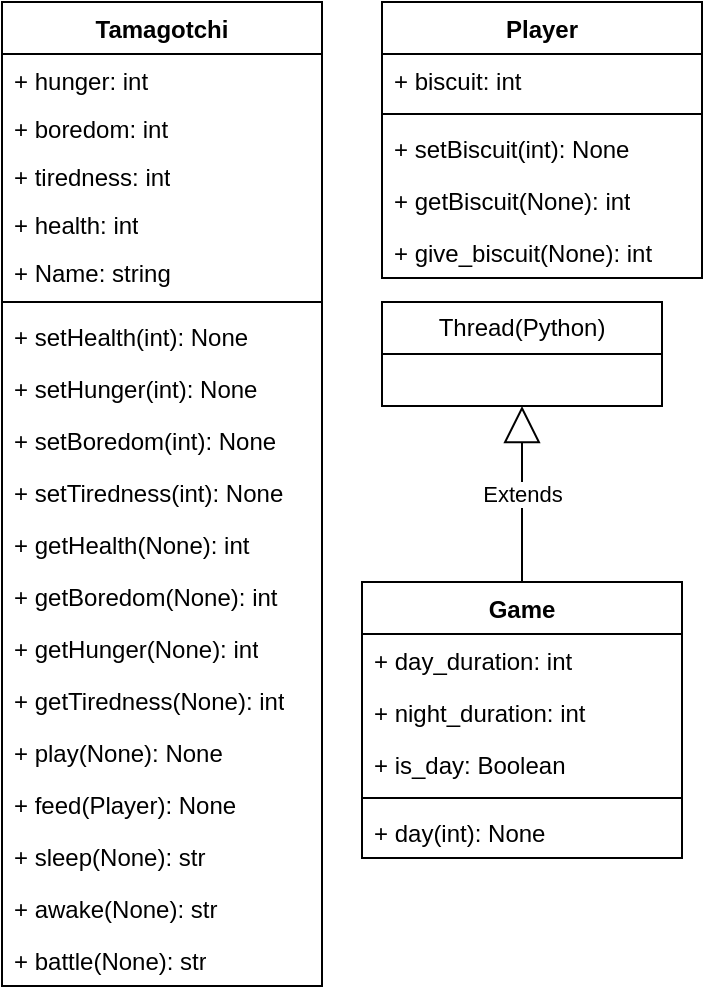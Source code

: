 <mxfile version="24.0.4" type="device">
  <diagram name="Page-1" id="WCSzIXKTx7gPJ3h6ug22">
    <mxGraphModel dx="797" dy="429" grid="1" gridSize="10" guides="1" tooltips="1" connect="1" arrows="1" fold="1" page="1" pageScale="1" pageWidth="827" pageHeight="1169" math="0" shadow="0">
      <root>
        <mxCell id="0" />
        <mxCell id="1" parent="0" />
        <mxCell id="0InRnnz6f395V4rvpxKN-1" value="Tamagotchi" style="swimlane;fontStyle=1;align=center;verticalAlign=top;childLayout=stackLayout;horizontal=1;startSize=26;horizontalStack=0;resizeParent=1;resizeParentMax=0;resizeLast=0;collapsible=1;marginBottom=0;whiteSpace=wrap;html=1;" parent="1" vertex="1">
          <mxGeometry x="290" y="70" width="160" height="492" as="geometry">
            <mxRectangle x="290" y="70" width="110" height="30" as="alternateBounds" />
          </mxGeometry>
        </mxCell>
        <mxCell id="0InRnnz6f395V4rvpxKN-2" value="+ hunger: int" style="text;strokeColor=none;fillColor=none;align=left;verticalAlign=top;spacingLeft=4;spacingRight=4;overflow=hidden;rotatable=0;points=[[0,0.5],[1,0.5]];portConstraint=eastwest;whiteSpace=wrap;html=1;" parent="0InRnnz6f395V4rvpxKN-1" vertex="1">
          <mxGeometry y="26" width="160" height="24" as="geometry" />
        </mxCell>
        <mxCell id="0InRnnz6f395V4rvpxKN-6" value="+ boredom: int" style="text;strokeColor=none;fillColor=none;align=left;verticalAlign=top;spacingLeft=4;spacingRight=4;overflow=hidden;rotatable=0;points=[[0,0.5],[1,0.5]];portConstraint=eastwest;whiteSpace=wrap;html=1;" parent="0InRnnz6f395V4rvpxKN-1" vertex="1">
          <mxGeometry y="50" width="160" height="24" as="geometry" />
        </mxCell>
        <mxCell id="0InRnnz6f395V4rvpxKN-8" value="+ tiredness: int" style="text;strokeColor=none;fillColor=none;align=left;verticalAlign=top;spacingLeft=4;spacingRight=4;overflow=hidden;rotatable=0;points=[[0,0.5],[1,0.5]];portConstraint=eastwest;whiteSpace=wrap;html=1;" parent="0InRnnz6f395V4rvpxKN-1" vertex="1">
          <mxGeometry y="74" width="160" height="24" as="geometry" />
        </mxCell>
        <mxCell id="0InRnnz6f395V4rvpxKN-9" value="+ health: int" style="text;strokeColor=none;fillColor=none;align=left;verticalAlign=top;spacingLeft=4;spacingRight=4;overflow=hidden;rotatable=0;points=[[0,0.5],[1,0.5]];portConstraint=eastwest;whiteSpace=wrap;html=1;" parent="0InRnnz6f395V4rvpxKN-1" vertex="1">
          <mxGeometry y="98" width="160" height="24" as="geometry" />
        </mxCell>
        <mxCell id="0InRnnz6f395V4rvpxKN-35" value="+ Name: string" style="text;strokeColor=none;fillColor=none;align=left;verticalAlign=top;spacingLeft=4;spacingRight=4;overflow=hidden;rotatable=0;points=[[0,0.5],[1,0.5]];portConstraint=eastwest;whiteSpace=wrap;html=1;" parent="0InRnnz6f395V4rvpxKN-1" vertex="1">
          <mxGeometry y="122" width="160" height="24" as="geometry" />
        </mxCell>
        <mxCell id="0InRnnz6f395V4rvpxKN-3" value="" style="line;strokeWidth=1;fillColor=none;align=left;verticalAlign=middle;spacingTop=-1;spacingLeft=3;spacingRight=3;rotatable=0;labelPosition=right;points=[];portConstraint=eastwest;strokeColor=inherit;" parent="0InRnnz6f395V4rvpxKN-1" vertex="1">
          <mxGeometry y="146" width="160" height="8" as="geometry" />
        </mxCell>
        <mxCell id="0InRnnz6f395V4rvpxKN-4" value="+ setHealth(int): None" style="text;strokeColor=none;fillColor=none;align=left;verticalAlign=top;spacingLeft=4;spacingRight=4;overflow=hidden;rotatable=0;points=[[0,0.5],[1,0.5]];portConstraint=eastwest;whiteSpace=wrap;html=1;" parent="0InRnnz6f395V4rvpxKN-1" vertex="1">
          <mxGeometry y="154" width="160" height="26" as="geometry" />
        </mxCell>
        <mxCell id="0InRnnz6f395V4rvpxKN-10" value="+ setHunger(int): None" style="text;strokeColor=none;fillColor=none;align=left;verticalAlign=top;spacingLeft=4;spacingRight=4;overflow=hidden;rotatable=0;points=[[0,0.5],[1,0.5]];portConstraint=eastwest;whiteSpace=wrap;html=1;" parent="0InRnnz6f395V4rvpxKN-1" vertex="1">
          <mxGeometry y="180" width="160" height="26" as="geometry" />
        </mxCell>
        <mxCell id="0InRnnz6f395V4rvpxKN-11" value="+ setBoredom(int): None" style="text;strokeColor=none;fillColor=none;align=left;verticalAlign=top;spacingLeft=4;spacingRight=4;overflow=hidden;rotatable=0;points=[[0,0.5],[1,0.5]];portConstraint=eastwest;whiteSpace=wrap;html=1;" parent="0InRnnz6f395V4rvpxKN-1" vertex="1">
          <mxGeometry y="206" width="160" height="26" as="geometry" />
        </mxCell>
        <mxCell id="0InRnnz6f395V4rvpxKN-12" value="+ setTiredness(int): None" style="text;strokeColor=none;fillColor=none;align=left;verticalAlign=top;spacingLeft=4;spacingRight=4;overflow=hidden;rotatable=0;points=[[0,0.5],[1,0.5]];portConstraint=eastwest;whiteSpace=wrap;html=1;" parent="0InRnnz6f395V4rvpxKN-1" vertex="1">
          <mxGeometry y="232" width="160" height="26" as="geometry" />
        </mxCell>
        <mxCell id="0InRnnz6f395V4rvpxKN-14" value="+ getHealth(None): int" style="text;strokeColor=none;fillColor=none;align=left;verticalAlign=top;spacingLeft=4;spacingRight=4;overflow=hidden;rotatable=0;points=[[0,0.5],[1,0.5]];portConstraint=eastwest;whiteSpace=wrap;html=1;" parent="0InRnnz6f395V4rvpxKN-1" vertex="1">
          <mxGeometry y="258" width="160" height="26" as="geometry" />
        </mxCell>
        <mxCell id="0InRnnz6f395V4rvpxKN-16" value="+ getBoredom(None): int" style="text;strokeColor=none;fillColor=none;align=left;verticalAlign=top;spacingLeft=4;spacingRight=4;overflow=hidden;rotatable=0;points=[[0,0.5],[1,0.5]];portConstraint=eastwest;whiteSpace=wrap;html=1;" parent="0InRnnz6f395V4rvpxKN-1" vertex="1">
          <mxGeometry y="284" width="160" height="26" as="geometry" />
        </mxCell>
        <mxCell id="0InRnnz6f395V4rvpxKN-17" value="+ getHunger(None): int" style="text;strokeColor=none;fillColor=none;align=left;verticalAlign=top;spacingLeft=4;spacingRight=4;overflow=hidden;rotatable=0;points=[[0,0.5],[1,0.5]];portConstraint=eastwest;whiteSpace=wrap;html=1;" parent="0InRnnz6f395V4rvpxKN-1" vertex="1">
          <mxGeometry y="310" width="160" height="26" as="geometry" />
        </mxCell>
        <mxCell id="0InRnnz6f395V4rvpxKN-15" value="+ getTiredness(None): int" style="text;strokeColor=none;fillColor=none;align=left;verticalAlign=top;spacingLeft=4;spacingRight=4;overflow=hidden;rotatable=0;points=[[0,0.5],[1,0.5]];portConstraint=eastwest;whiteSpace=wrap;html=1;" parent="0InRnnz6f395V4rvpxKN-1" vertex="1">
          <mxGeometry y="336" width="160" height="26" as="geometry" />
        </mxCell>
        <mxCell id="0InRnnz6f395V4rvpxKN-18" value="+ play(None): None" style="text;strokeColor=none;fillColor=none;align=left;verticalAlign=top;spacingLeft=4;spacingRight=4;overflow=hidden;rotatable=0;points=[[0,0.5],[1,0.5]];portConstraint=eastwest;whiteSpace=wrap;html=1;" parent="0InRnnz6f395V4rvpxKN-1" vertex="1">
          <mxGeometry y="362" width="160" height="26" as="geometry" />
        </mxCell>
        <mxCell id="0InRnnz6f395V4rvpxKN-19" value="+ feed(Player): None" style="text;strokeColor=none;fillColor=none;align=left;verticalAlign=top;spacingLeft=4;spacingRight=4;overflow=hidden;rotatable=0;points=[[0,0.5],[1,0.5]];portConstraint=eastwest;whiteSpace=wrap;html=1;" parent="0InRnnz6f395V4rvpxKN-1" vertex="1">
          <mxGeometry y="388" width="160" height="26" as="geometry" />
        </mxCell>
        <mxCell id="0InRnnz6f395V4rvpxKN-58" value="+ sleep(None): str" style="text;strokeColor=none;fillColor=none;align=left;verticalAlign=top;spacingLeft=4;spacingRight=4;overflow=hidden;rotatable=0;points=[[0,0.5],[1,0.5]];portConstraint=eastwest;whiteSpace=wrap;html=1;" parent="0InRnnz6f395V4rvpxKN-1" vertex="1">
          <mxGeometry y="414" width="160" height="26" as="geometry" />
        </mxCell>
        <mxCell id="FvxkYtht0jkFFfjPAxnS-1" value="+ awake(None): str" style="text;strokeColor=none;fillColor=none;align=left;verticalAlign=top;spacingLeft=4;spacingRight=4;overflow=hidden;rotatable=0;points=[[0,0.5],[1,0.5]];portConstraint=eastwest;whiteSpace=wrap;html=1;" vertex="1" parent="0InRnnz6f395V4rvpxKN-1">
          <mxGeometry y="440" width="160" height="26" as="geometry" />
        </mxCell>
        <mxCell id="FvxkYtht0jkFFfjPAxnS-2" value="+ battle(None): str" style="text;strokeColor=none;fillColor=none;align=left;verticalAlign=top;spacingLeft=4;spacingRight=4;overflow=hidden;rotatable=0;points=[[0,0.5],[1,0.5]];portConstraint=eastwest;whiteSpace=wrap;html=1;" vertex="1" parent="0InRnnz6f395V4rvpxKN-1">
          <mxGeometry y="466" width="160" height="26" as="geometry" />
        </mxCell>
        <mxCell id="0InRnnz6f395V4rvpxKN-26" value="Player" style="swimlane;fontStyle=1;align=center;verticalAlign=top;childLayout=stackLayout;horizontal=1;startSize=26;horizontalStack=0;resizeParent=1;resizeParentMax=0;resizeLast=0;collapsible=1;marginBottom=0;whiteSpace=wrap;html=1;" parent="1" vertex="1">
          <mxGeometry x="480" y="70" width="160" height="138" as="geometry" />
        </mxCell>
        <mxCell id="0InRnnz6f395V4rvpxKN-21" value="+ biscuit: int" style="text;strokeColor=none;fillColor=none;align=left;verticalAlign=top;spacingLeft=4;spacingRight=4;overflow=hidden;rotatable=0;points=[[0,0.5],[1,0.5]];portConstraint=eastwest;whiteSpace=wrap;html=1;" parent="0InRnnz6f395V4rvpxKN-26" vertex="1">
          <mxGeometry y="26" width="160" height="26" as="geometry" />
        </mxCell>
        <mxCell id="0InRnnz6f395V4rvpxKN-28" value="" style="line;strokeWidth=1;fillColor=none;align=left;verticalAlign=middle;spacingTop=-1;spacingLeft=3;spacingRight=3;rotatable=0;labelPosition=right;points=[];portConstraint=eastwest;strokeColor=inherit;" parent="0InRnnz6f395V4rvpxKN-26" vertex="1">
          <mxGeometry y="52" width="160" height="8" as="geometry" />
        </mxCell>
        <mxCell id="0InRnnz6f395V4rvpxKN-24" value="+ setBiscuit(int): None" style="text;strokeColor=none;fillColor=none;align=left;verticalAlign=top;spacingLeft=4;spacingRight=4;overflow=hidden;rotatable=0;points=[[0,0.5],[1,0.5]];portConstraint=eastwest;whiteSpace=wrap;html=1;" parent="0InRnnz6f395V4rvpxKN-26" vertex="1">
          <mxGeometry y="60" width="160" height="26" as="geometry" />
        </mxCell>
        <mxCell id="0InRnnz6f395V4rvpxKN-25" value="+ getBiscuit(None): int" style="text;strokeColor=none;fillColor=none;align=left;verticalAlign=top;spacingLeft=4;spacingRight=4;overflow=hidden;rotatable=0;points=[[0,0.5],[1,0.5]];portConstraint=eastwest;whiteSpace=wrap;html=1;" parent="0InRnnz6f395V4rvpxKN-26" vertex="1">
          <mxGeometry y="86" width="160" height="26" as="geometry" />
        </mxCell>
        <mxCell id="FvxkYtht0jkFFfjPAxnS-3" value="+ give_biscuit(None): int" style="text;strokeColor=none;fillColor=none;align=left;verticalAlign=top;spacingLeft=4;spacingRight=4;overflow=hidden;rotatable=0;points=[[0,0.5],[1,0.5]];portConstraint=eastwest;whiteSpace=wrap;html=1;" vertex="1" parent="0InRnnz6f395V4rvpxKN-26">
          <mxGeometry y="112" width="160" height="26" as="geometry" />
        </mxCell>
        <mxCell id="0InRnnz6f395V4rvpxKN-52" value="Game" style="swimlane;fontStyle=1;align=center;verticalAlign=top;childLayout=stackLayout;horizontal=1;startSize=26;horizontalStack=0;resizeParent=1;resizeParentMax=0;resizeLast=0;collapsible=1;marginBottom=0;whiteSpace=wrap;html=1;" parent="1" vertex="1">
          <mxGeometry x="470" y="360" width="160" height="138" as="geometry" />
        </mxCell>
        <mxCell id="0InRnnz6f395V4rvpxKN-53" value="+ day_duration: int" style="text;strokeColor=none;fillColor=none;align=left;verticalAlign=top;spacingLeft=4;spacingRight=4;overflow=hidden;rotatable=0;points=[[0,0.5],[1,0.5]];portConstraint=eastwest;whiteSpace=wrap;html=1;" parent="0InRnnz6f395V4rvpxKN-52" vertex="1">
          <mxGeometry y="26" width="160" height="26" as="geometry" />
        </mxCell>
        <mxCell id="0InRnnz6f395V4rvpxKN-57" value="+ night_duration: int" style="text;strokeColor=none;fillColor=none;align=left;verticalAlign=top;spacingLeft=4;spacingRight=4;overflow=hidden;rotatable=0;points=[[0,0.5],[1,0.5]];portConstraint=eastwest;whiteSpace=wrap;html=1;" parent="0InRnnz6f395V4rvpxKN-52" vertex="1">
          <mxGeometry y="52" width="160" height="26" as="geometry" />
        </mxCell>
        <mxCell id="0InRnnz6f395V4rvpxKN-59" value="+ is_day: Boolean" style="text;strokeColor=none;fillColor=none;align=left;verticalAlign=top;spacingLeft=4;spacingRight=4;overflow=hidden;rotatable=0;points=[[0,0.5],[1,0.5]];portConstraint=eastwest;whiteSpace=wrap;html=1;" parent="0InRnnz6f395V4rvpxKN-52" vertex="1">
          <mxGeometry y="78" width="160" height="26" as="geometry" />
        </mxCell>
        <mxCell id="0InRnnz6f395V4rvpxKN-54" value="" style="line;strokeWidth=1;fillColor=none;align=left;verticalAlign=middle;spacingTop=-1;spacingLeft=3;spacingRight=3;rotatable=0;labelPosition=right;points=[];portConstraint=eastwest;strokeColor=inherit;" parent="0InRnnz6f395V4rvpxKN-52" vertex="1">
          <mxGeometry y="104" width="160" height="8" as="geometry" />
        </mxCell>
        <mxCell id="0InRnnz6f395V4rvpxKN-55" value="+ day(int): None" style="text;strokeColor=none;fillColor=none;align=left;verticalAlign=top;spacingLeft=4;spacingRight=4;overflow=hidden;rotatable=0;points=[[0,0.5],[1,0.5]];portConstraint=eastwest;whiteSpace=wrap;html=1;" parent="0InRnnz6f395V4rvpxKN-52" vertex="1">
          <mxGeometry y="112" width="160" height="26" as="geometry" />
        </mxCell>
        <mxCell id="0InRnnz6f395V4rvpxKN-60" value="Thread(Python)" style="swimlane;fontStyle=0;childLayout=stackLayout;horizontal=1;startSize=26;fillColor=none;horizontalStack=0;resizeParent=1;resizeParentMax=0;resizeLast=0;collapsible=1;marginBottom=0;whiteSpace=wrap;html=1;" parent="1" vertex="1">
          <mxGeometry x="480" y="220" width="140" height="52" as="geometry" />
        </mxCell>
        <mxCell id="0InRnnz6f395V4rvpxKN-66" value="Extends" style="endArrow=block;endSize=16;endFill=0;html=1;rounded=0;entryX=0.5;entryY=1;entryDx=0;entryDy=0;exitX=0.5;exitY=0;exitDx=0;exitDy=0;" parent="1" source="0InRnnz6f395V4rvpxKN-52" target="0InRnnz6f395V4rvpxKN-60" edge="1">
          <mxGeometry width="160" relative="1" as="geometry">
            <mxPoint x="480" y="470" as="sourcePoint" />
            <mxPoint x="610" y="470" as="targetPoint" />
          </mxGeometry>
        </mxCell>
      </root>
    </mxGraphModel>
  </diagram>
</mxfile>
